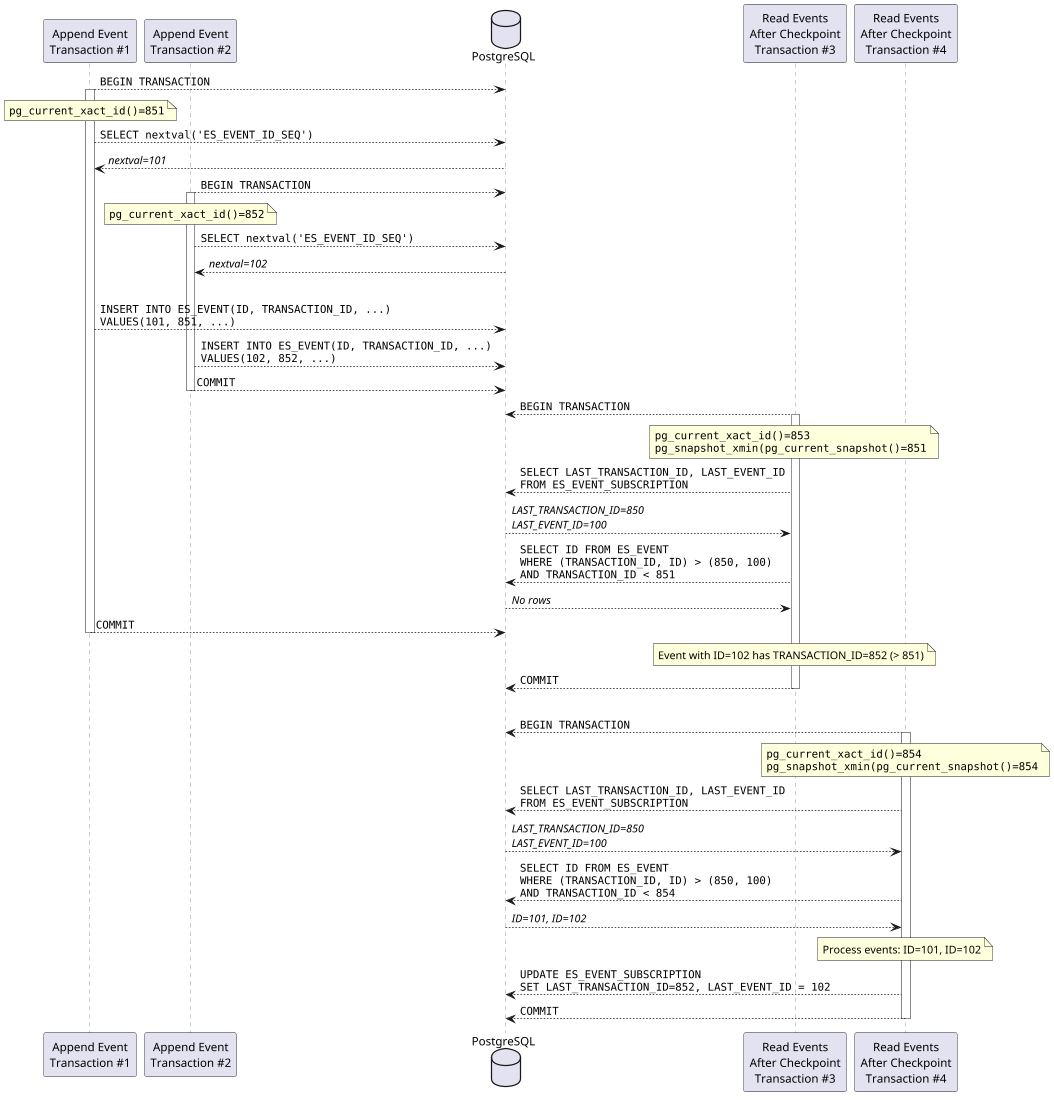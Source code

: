 @startuml

scale max 1024 width
scale max 1100 height

skinparam sequence {
  LifeLineBorderColor Grey
'  LifeLineBackgroundColor LightGrey
}

participant "Append Event\nTransaction #1" as tx1
participant "Append Event\nTransaction #2" as tx2
database "PostgreSQL" as db
participant "Read Events\nAfter Checkpoint\nTransaction #3" as tx3
participant "Read Events\nAfter Checkpoint\nTransaction #4" as tx4

tx1 --> db: ""BEGIN TRANSACTION""
activate tx1
note over tx1: ""pg_current_xact_id()=851""
tx1 --> db: ""SELECT nextval('ES_EVENT_ID_SEQ')""
db --> tx1: //nextval=101//
tx2 --> db: ""BEGIN TRANSACTION""
activate tx2
note over tx2: ""pg_current_xact_id()=852""
tx2 --> db: ""SELECT nextval('ES_EVENT_ID_SEQ')""
db --> tx2: //nextval=102//
|||
tx1 --> db: ""INSERT INTO ES_EVENT(ID, TRANSACTION_ID, ...)""\n""VALUES(101, 851, ...)""
tx2 --> db: ""INSERT INTO ES_EVENT(ID, TRANSACTION_ID, ...)""\n""VALUES(102, 852, ...)""
tx2 --> db: ""COMMIT""
deactivate tx2
tx3 --> db: ""BEGIN TRANSACTION""
activate tx3
note over tx3: ""pg_current_xact_id()=853""\n""pg_snapshot_xmin(pg_current_snapshot()=851""
tx3 --> db: ""SELECT LAST_TRANSACTION_ID, LAST_EVENT_ID""\n""FROM ES_EVENT_SUBSCRIPTION""
db --> tx3: //LAST_TRANSACTION_ID=850//\n//LAST_EVENT_ID=100//
tx3 --> db: ""SELECT ID FROM ES_EVENT""\n""WHERE (TRANSACTION_ID, ID) > (850, 100)""\n""AND TRANSACTION_ID < 851""
db --> tx3: //No rows//
tx1 --> db: ""COMMIT""
note over tx3: Event with ID=102 has TRANSACTION_ID=852 (> 851)
deactivate tx1
tx3 --> db: ""COMMIT""
deactivate tx3
|||
tx4 --> db: ""BEGIN TRANSACTION""
activate tx4
note over tx4: ""pg_current_xact_id()=854""\n""pg_snapshot_xmin(pg_current_snapshot()=854""
tx4 --> db: ""SELECT LAST_TRANSACTION_ID, LAST_EVENT_ID""\n""FROM ES_EVENT_SUBSCRIPTION""
db --> tx4: //LAST_TRANSACTION_ID=850//\n//LAST_EVENT_ID=100//
tx4 --> db: ""SELECT ID FROM ES_EVENT""\n""WHERE (TRANSACTION_ID, ID) > (850, 100)""\n""AND TRANSACTION_ID < 854""
db --> tx4: //ID=101, ID=102//
note over tx4: Process events: ID=101, ID=102
tx4 --> db: ""UPDATE ES_EVENT_SUBSCRIPTION""\n""SET LAST_TRANSACTION_ID=852, LAST_EVENT_ID = 102""
tx4 --> db: ""COMMIT""
deactivate tx4

@enduml
